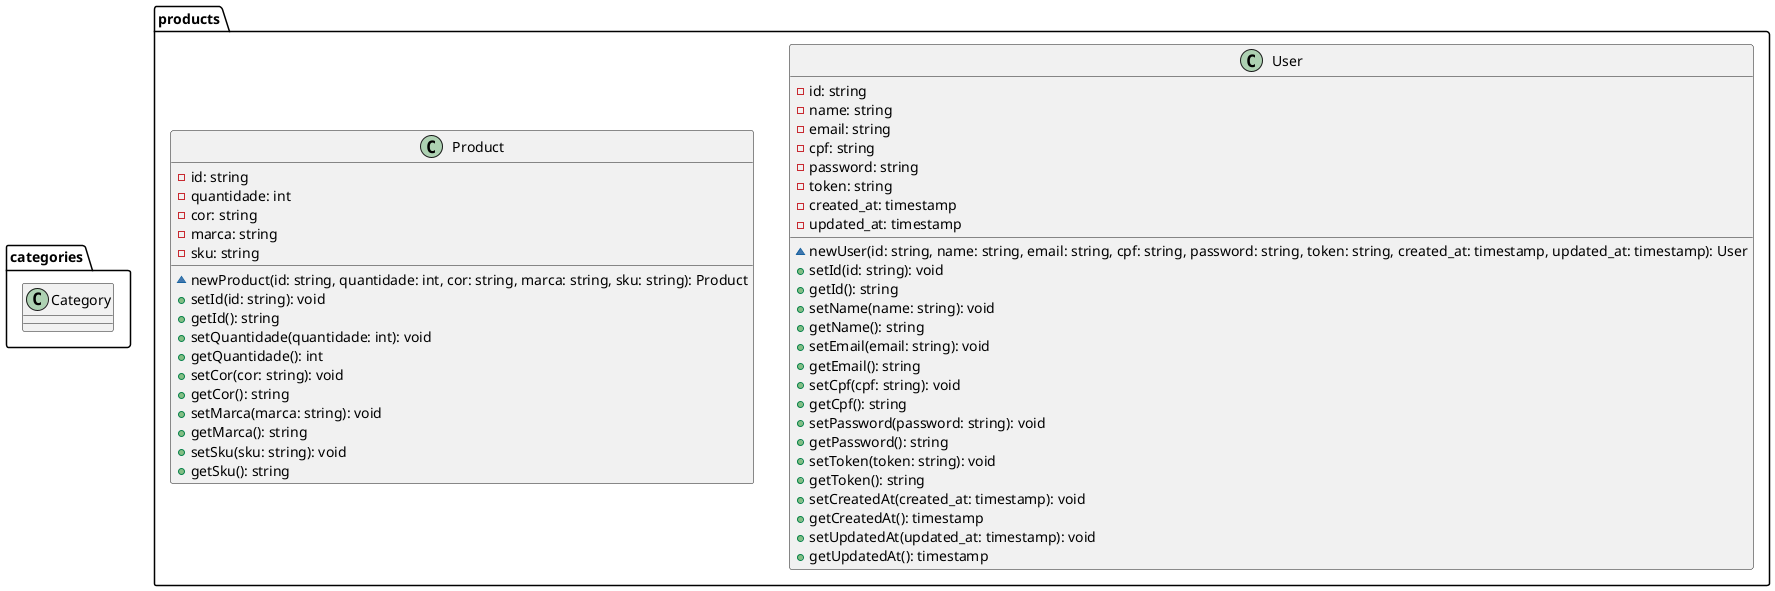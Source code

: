 @startuml

package categories{
    class Category{}
}

package products {

    class User {
        - id: string
        - name: string
        - email: string
        - cpf: string
        - password: string
        - token: string
        - created_at: timestamp
        - updated_at: timestamp
    
        ~ newUser(id: string, name: string, email: string, cpf: string, password: string, token: string, created_at: timestamp, updated_at: timestamp): User
        + setId(id: string): void
        + getId(): string
        + setName(name: string): void
        + getName(): string
        + setEmail(email: string): void
        + getEmail(): string
        + setCpf(cpf: string): void
        + getCpf(): string
        + setPassword(password: string): void
        + getPassword(): string
        + setToken(token: string): void
        + getToken(): string
        + setCreatedAt(created_at: timestamp): void
        + getCreatedAt(): timestamp
        + setUpdatedAt(updated_at: timestamp): void
        + getUpdatedAt(): timestamp
    }


    class Product {
        - id: string
        - quantidade: int
        - cor: string
        - marca: string
        - sku: string
    
        ~ newProduct(id: string, quantidade: int, cor: string, marca: string, sku: string): Product
        + setId(id: string): void
        + getId(): string
        + setQuantidade(quantidade: int): void
        + getQuantidade(): int
        + setCor(cor: string): void
        + getCor(): string
        + setMarca(marca: string): void
        + getMarca(): string
        + setSku(sku: string): void
        + getSku(): string
    }

}

@enduml
